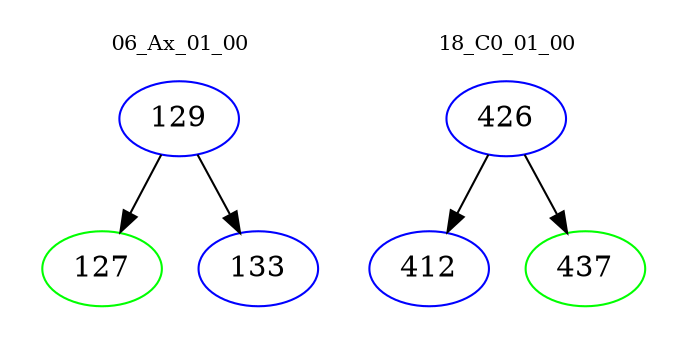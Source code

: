 digraph{
subgraph cluster_0 {
color = white
label = "06_Ax_01_00";
fontsize=10;
T0_129 [label="129", color="blue"]
T0_129 -> T0_127 [color="black"]
T0_127 [label="127", color="green"]
T0_129 -> T0_133 [color="black"]
T0_133 [label="133", color="blue"]
}
subgraph cluster_1 {
color = white
label = "18_C0_01_00";
fontsize=10;
T1_426 [label="426", color="blue"]
T1_426 -> T1_412 [color="black"]
T1_412 [label="412", color="blue"]
T1_426 -> T1_437 [color="black"]
T1_437 [label="437", color="green"]
}
}
